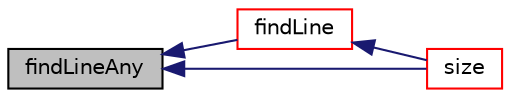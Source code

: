 digraph "findLineAny"
{
  bgcolor="transparent";
  edge [fontname="Helvetica",fontsize="10",labelfontname="Helvetica",labelfontsize="10"];
  node [fontname="Helvetica",fontsize="10",shape=record];
  rankdir="LR";
  Node1 [label="findLineAny",height=0.2,width=0.4,color="black", fillcolor="grey75", style="filled", fontcolor="black"];
  Node1 -> Node2 [dir="back",color="midnightblue",fontsize="10",style="solid",fontname="Helvetica"];
  Node2 [label="findLine",height=0.2,width=0.4,color="red",URL="$a02762.html#a099df5ddaf17545f9b58aeaceead2dab",tooltip="Find first intersection on segment from start to end. "];
  Node2 -> Node3 [dir="back",color="midnightblue",fontsize="10",style="solid",fontname="Helvetica"];
  Node3 [label="size",height=0.2,width=0.4,color="red",URL="$a02762.html#aefe0792b5b0175e6022a92a906fdf053",tooltip="Range of local indices that can be returned. "];
  Node1 -> Node3 [dir="back",color="midnightblue",fontsize="10",style="solid",fontname="Helvetica"];
}
